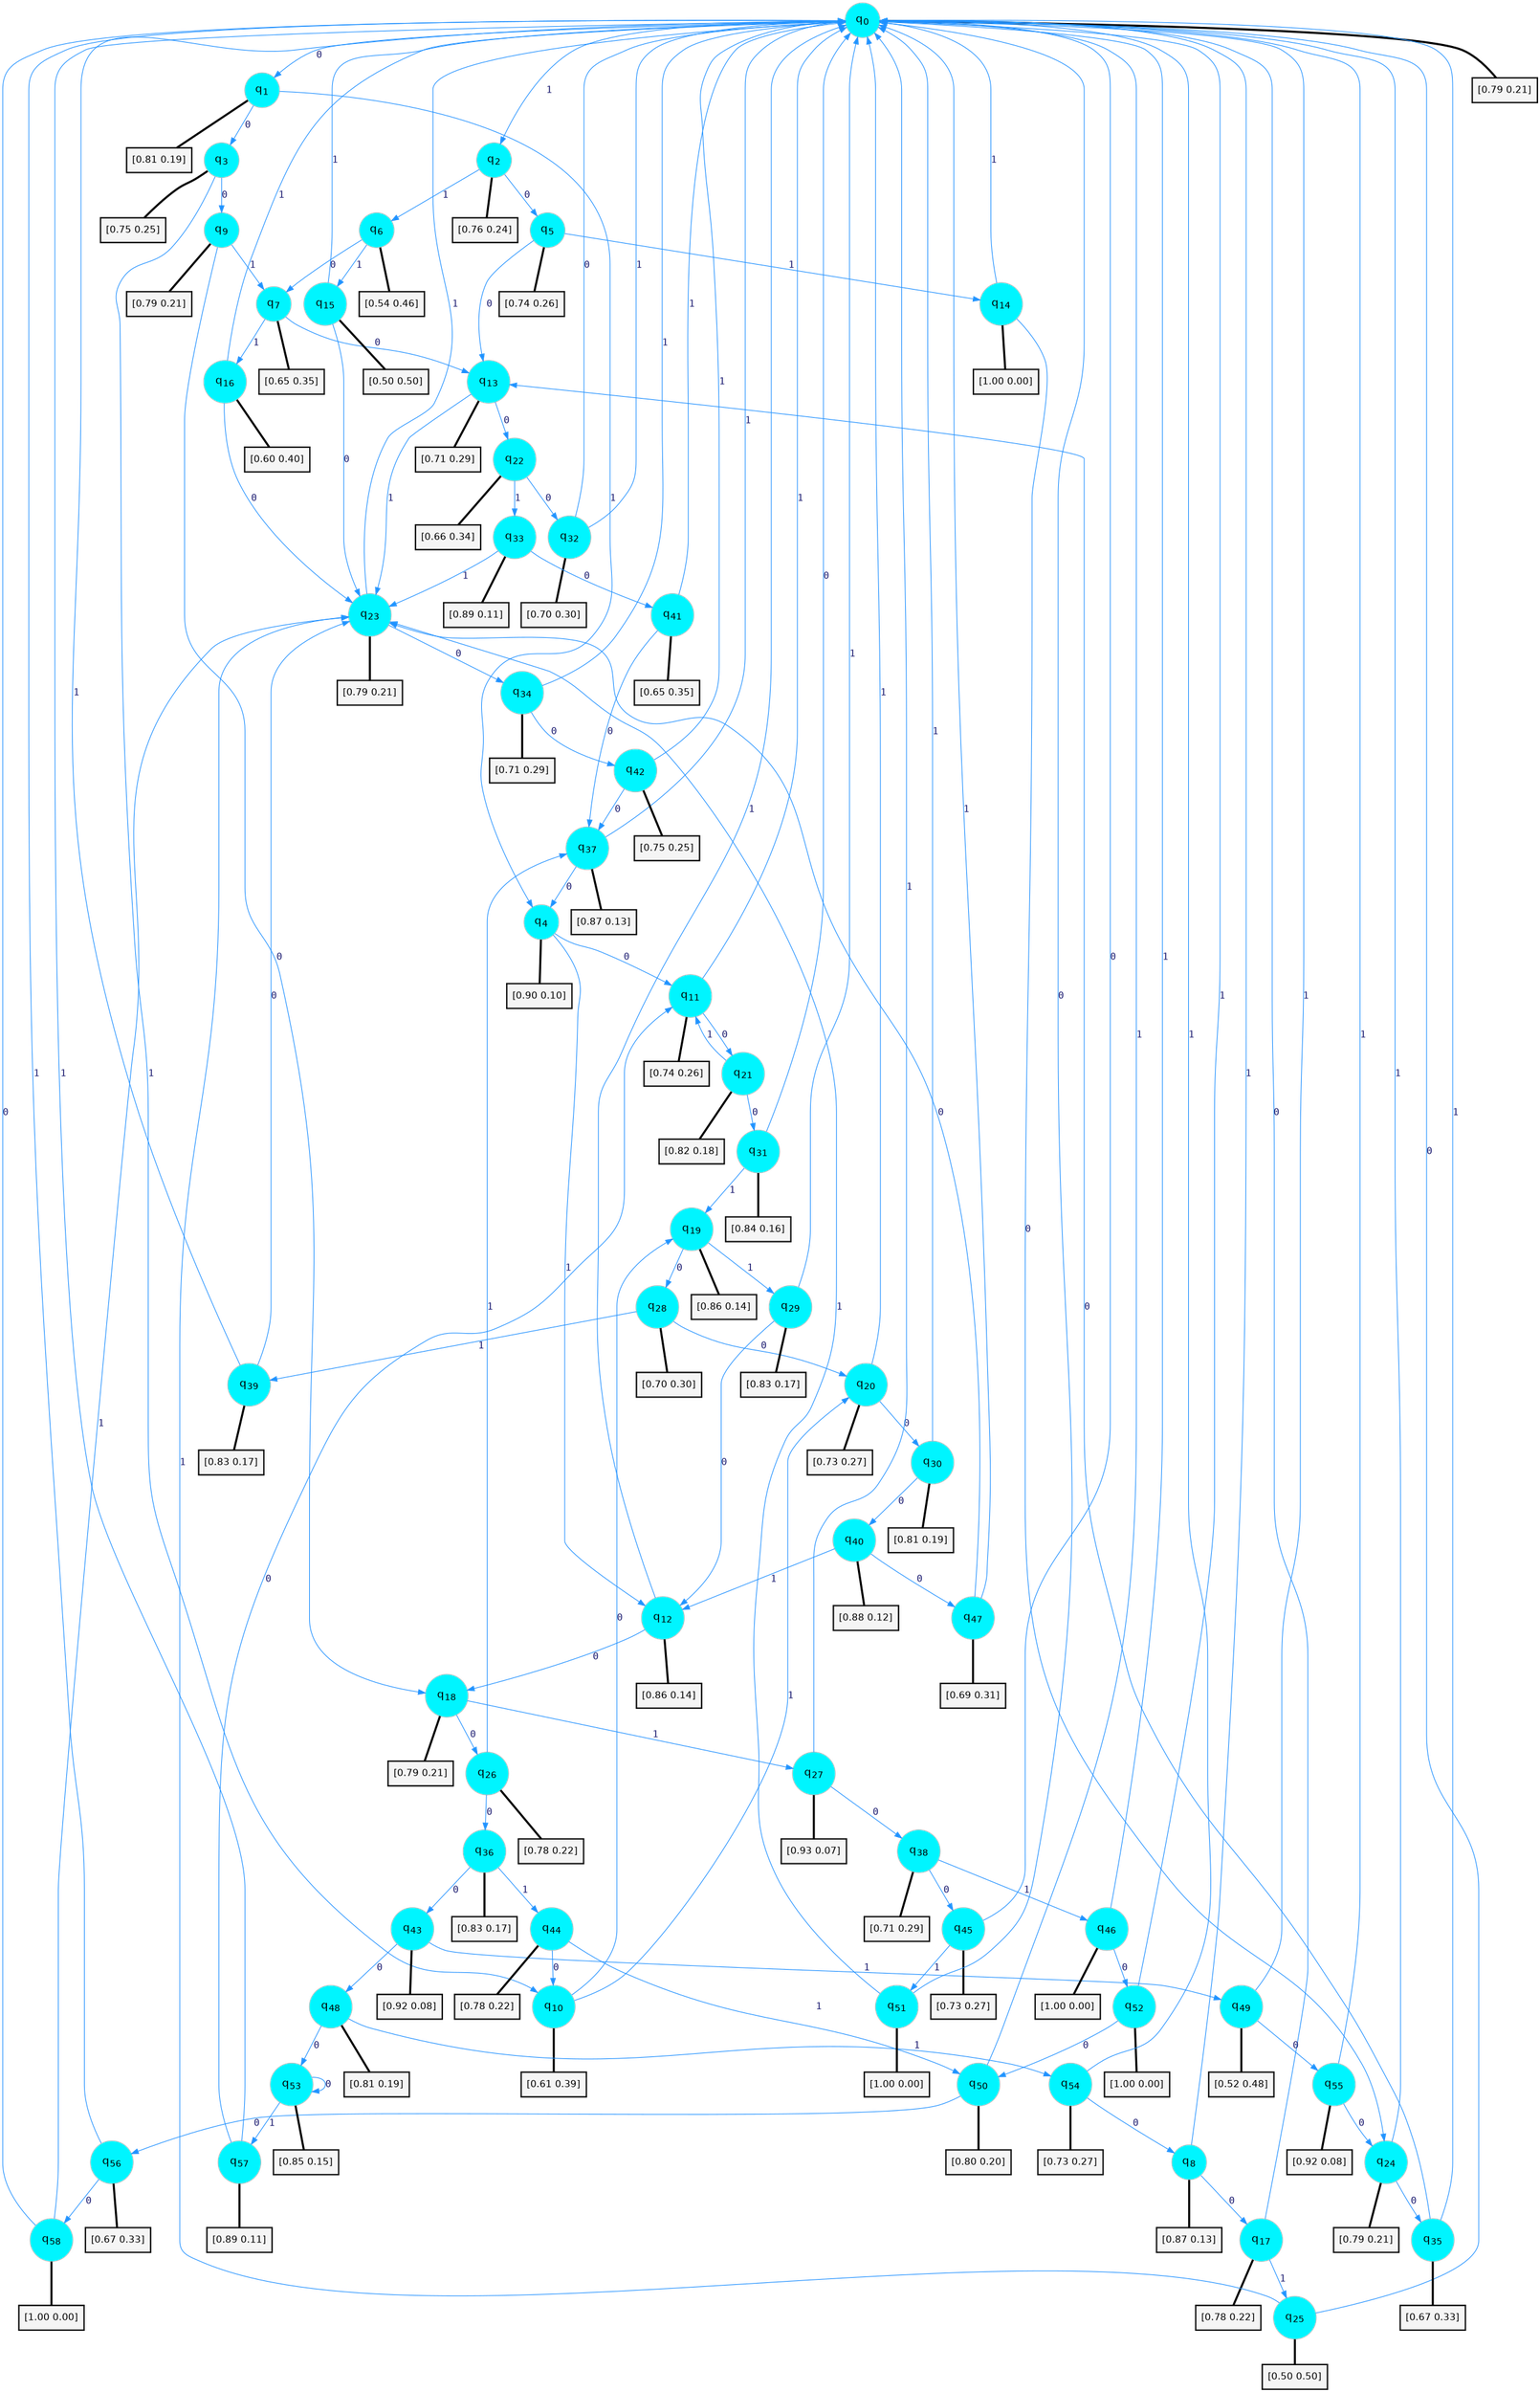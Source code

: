 digraph G {
graph [
bgcolor=transparent, dpi=300, rankdir=TD, size="40,25"];
node [
color=gray, fillcolor=turquoise1, fontcolor=black, fontname=Helvetica, fontsize=16, fontweight=bold, shape=circle, style=filled];
edge [
arrowsize=1, color=dodgerblue1, fontcolor=midnightblue, fontname=courier, fontweight=bold, penwidth=1, style=solid, weight=20];
0[label=<q<SUB>0</SUB>>];
1[label=<q<SUB>1</SUB>>];
2[label=<q<SUB>2</SUB>>];
3[label=<q<SUB>3</SUB>>];
4[label=<q<SUB>4</SUB>>];
5[label=<q<SUB>5</SUB>>];
6[label=<q<SUB>6</SUB>>];
7[label=<q<SUB>7</SUB>>];
8[label=<q<SUB>8</SUB>>];
9[label=<q<SUB>9</SUB>>];
10[label=<q<SUB>10</SUB>>];
11[label=<q<SUB>11</SUB>>];
12[label=<q<SUB>12</SUB>>];
13[label=<q<SUB>13</SUB>>];
14[label=<q<SUB>14</SUB>>];
15[label=<q<SUB>15</SUB>>];
16[label=<q<SUB>16</SUB>>];
17[label=<q<SUB>17</SUB>>];
18[label=<q<SUB>18</SUB>>];
19[label=<q<SUB>19</SUB>>];
20[label=<q<SUB>20</SUB>>];
21[label=<q<SUB>21</SUB>>];
22[label=<q<SUB>22</SUB>>];
23[label=<q<SUB>23</SUB>>];
24[label=<q<SUB>24</SUB>>];
25[label=<q<SUB>25</SUB>>];
26[label=<q<SUB>26</SUB>>];
27[label=<q<SUB>27</SUB>>];
28[label=<q<SUB>28</SUB>>];
29[label=<q<SUB>29</SUB>>];
30[label=<q<SUB>30</SUB>>];
31[label=<q<SUB>31</SUB>>];
32[label=<q<SUB>32</SUB>>];
33[label=<q<SUB>33</SUB>>];
34[label=<q<SUB>34</SUB>>];
35[label=<q<SUB>35</SUB>>];
36[label=<q<SUB>36</SUB>>];
37[label=<q<SUB>37</SUB>>];
38[label=<q<SUB>38</SUB>>];
39[label=<q<SUB>39</SUB>>];
40[label=<q<SUB>40</SUB>>];
41[label=<q<SUB>41</SUB>>];
42[label=<q<SUB>42</SUB>>];
43[label=<q<SUB>43</SUB>>];
44[label=<q<SUB>44</SUB>>];
45[label=<q<SUB>45</SUB>>];
46[label=<q<SUB>46</SUB>>];
47[label=<q<SUB>47</SUB>>];
48[label=<q<SUB>48</SUB>>];
49[label=<q<SUB>49</SUB>>];
50[label=<q<SUB>50</SUB>>];
51[label=<q<SUB>51</SUB>>];
52[label=<q<SUB>52</SUB>>];
53[label=<q<SUB>53</SUB>>];
54[label=<q<SUB>54</SUB>>];
55[label=<q<SUB>55</SUB>>];
56[label=<q<SUB>56</SUB>>];
57[label=<q<SUB>57</SUB>>];
58[label=<q<SUB>58</SUB>>];
59[label="[0.79 0.21]", shape=box,fontcolor=black, fontname=Helvetica, fontsize=14, penwidth=2, fillcolor=whitesmoke,color=black];
60[label="[0.81 0.19]", shape=box,fontcolor=black, fontname=Helvetica, fontsize=14, penwidth=2, fillcolor=whitesmoke,color=black];
61[label="[0.76 0.24]", shape=box,fontcolor=black, fontname=Helvetica, fontsize=14, penwidth=2, fillcolor=whitesmoke,color=black];
62[label="[0.75 0.25]", shape=box,fontcolor=black, fontname=Helvetica, fontsize=14, penwidth=2, fillcolor=whitesmoke,color=black];
63[label="[0.90 0.10]", shape=box,fontcolor=black, fontname=Helvetica, fontsize=14, penwidth=2, fillcolor=whitesmoke,color=black];
64[label="[0.74 0.26]", shape=box,fontcolor=black, fontname=Helvetica, fontsize=14, penwidth=2, fillcolor=whitesmoke,color=black];
65[label="[0.54 0.46]", shape=box,fontcolor=black, fontname=Helvetica, fontsize=14, penwidth=2, fillcolor=whitesmoke,color=black];
66[label="[0.65 0.35]", shape=box,fontcolor=black, fontname=Helvetica, fontsize=14, penwidth=2, fillcolor=whitesmoke,color=black];
67[label="[0.87 0.13]", shape=box,fontcolor=black, fontname=Helvetica, fontsize=14, penwidth=2, fillcolor=whitesmoke,color=black];
68[label="[0.79 0.21]", shape=box,fontcolor=black, fontname=Helvetica, fontsize=14, penwidth=2, fillcolor=whitesmoke,color=black];
69[label="[0.61 0.39]", shape=box,fontcolor=black, fontname=Helvetica, fontsize=14, penwidth=2, fillcolor=whitesmoke,color=black];
70[label="[0.74 0.26]", shape=box,fontcolor=black, fontname=Helvetica, fontsize=14, penwidth=2, fillcolor=whitesmoke,color=black];
71[label="[0.86 0.14]", shape=box,fontcolor=black, fontname=Helvetica, fontsize=14, penwidth=2, fillcolor=whitesmoke,color=black];
72[label="[0.71 0.29]", shape=box,fontcolor=black, fontname=Helvetica, fontsize=14, penwidth=2, fillcolor=whitesmoke,color=black];
73[label="[1.00 0.00]", shape=box,fontcolor=black, fontname=Helvetica, fontsize=14, penwidth=2, fillcolor=whitesmoke,color=black];
74[label="[0.50 0.50]", shape=box,fontcolor=black, fontname=Helvetica, fontsize=14, penwidth=2, fillcolor=whitesmoke,color=black];
75[label="[0.60 0.40]", shape=box,fontcolor=black, fontname=Helvetica, fontsize=14, penwidth=2, fillcolor=whitesmoke,color=black];
76[label="[0.78 0.22]", shape=box,fontcolor=black, fontname=Helvetica, fontsize=14, penwidth=2, fillcolor=whitesmoke,color=black];
77[label="[0.79 0.21]", shape=box,fontcolor=black, fontname=Helvetica, fontsize=14, penwidth=2, fillcolor=whitesmoke,color=black];
78[label="[0.86 0.14]", shape=box,fontcolor=black, fontname=Helvetica, fontsize=14, penwidth=2, fillcolor=whitesmoke,color=black];
79[label="[0.73 0.27]", shape=box,fontcolor=black, fontname=Helvetica, fontsize=14, penwidth=2, fillcolor=whitesmoke,color=black];
80[label="[0.82 0.18]", shape=box,fontcolor=black, fontname=Helvetica, fontsize=14, penwidth=2, fillcolor=whitesmoke,color=black];
81[label="[0.66 0.34]", shape=box,fontcolor=black, fontname=Helvetica, fontsize=14, penwidth=2, fillcolor=whitesmoke,color=black];
82[label="[0.79 0.21]", shape=box,fontcolor=black, fontname=Helvetica, fontsize=14, penwidth=2, fillcolor=whitesmoke,color=black];
83[label="[0.79 0.21]", shape=box,fontcolor=black, fontname=Helvetica, fontsize=14, penwidth=2, fillcolor=whitesmoke,color=black];
84[label="[0.50 0.50]", shape=box,fontcolor=black, fontname=Helvetica, fontsize=14, penwidth=2, fillcolor=whitesmoke,color=black];
85[label="[0.78 0.22]", shape=box,fontcolor=black, fontname=Helvetica, fontsize=14, penwidth=2, fillcolor=whitesmoke,color=black];
86[label="[0.93 0.07]", shape=box,fontcolor=black, fontname=Helvetica, fontsize=14, penwidth=2, fillcolor=whitesmoke,color=black];
87[label="[0.70 0.30]", shape=box,fontcolor=black, fontname=Helvetica, fontsize=14, penwidth=2, fillcolor=whitesmoke,color=black];
88[label="[0.83 0.17]", shape=box,fontcolor=black, fontname=Helvetica, fontsize=14, penwidth=2, fillcolor=whitesmoke,color=black];
89[label="[0.81 0.19]", shape=box,fontcolor=black, fontname=Helvetica, fontsize=14, penwidth=2, fillcolor=whitesmoke,color=black];
90[label="[0.84 0.16]", shape=box,fontcolor=black, fontname=Helvetica, fontsize=14, penwidth=2, fillcolor=whitesmoke,color=black];
91[label="[0.70 0.30]", shape=box,fontcolor=black, fontname=Helvetica, fontsize=14, penwidth=2, fillcolor=whitesmoke,color=black];
92[label="[0.89 0.11]", shape=box,fontcolor=black, fontname=Helvetica, fontsize=14, penwidth=2, fillcolor=whitesmoke,color=black];
93[label="[0.71 0.29]", shape=box,fontcolor=black, fontname=Helvetica, fontsize=14, penwidth=2, fillcolor=whitesmoke,color=black];
94[label="[0.67 0.33]", shape=box,fontcolor=black, fontname=Helvetica, fontsize=14, penwidth=2, fillcolor=whitesmoke,color=black];
95[label="[0.83 0.17]", shape=box,fontcolor=black, fontname=Helvetica, fontsize=14, penwidth=2, fillcolor=whitesmoke,color=black];
96[label="[0.87 0.13]", shape=box,fontcolor=black, fontname=Helvetica, fontsize=14, penwidth=2, fillcolor=whitesmoke,color=black];
97[label="[0.71 0.29]", shape=box,fontcolor=black, fontname=Helvetica, fontsize=14, penwidth=2, fillcolor=whitesmoke,color=black];
98[label="[0.83 0.17]", shape=box,fontcolor=black, fontname=Helvetica, fontsize=14, penwidth=2, fillcolor=whitesmoke,color=black];
99[label="[0.88 0.12]", shape=box,fontcolor=black, fontname=Helvetica, fontsize=14, penwidth=2, fillcolor=whitesmoke,color=black];
100[label="[0.65 0.35]", shape=box,fontcolor=black, fontname=Helvetica, fontsize=14, penwidth=2, fillcolor=whitesmoke,color=black];
101[label="[0.75 0.25]", shape=box,fontcolor=black, fontname=Helvetica, fontsize=14, penwidth=2, fillcolor=whitesmoke,color=black];
102[label="[0.92 0.08]", shape=box,fontcolor=black, fontname=Helvetica, fontsize=14, penwidth=2, fillcolor=whitesmoke,color=black];
103[label="[0.78 0.22]", shape=box,fontcolor=black, fontname=Helvetica, fontsize=14, penwidth=2, fillcolor=whitesmoke,color=black];
104[label="[0.73 0.27]", shape=box,fontcolor=black, fontname=Helvetica, fontsize=14, penwidth=2, fillcolor=whitesmoke,color=black];
105[label="[1.00 0.00]", shape=box,fontcolor=black, fontname=Helvetica, fontsize=14, penwidth=2, fillcolor=whitesmoke,color=black];
106[label="[0.69 0.31]", shape=box,fontcolor=black, fontname=Helvetica, fontsize=14, penwidth=2, fillcolor=whitesmoke,color=black];
107[label="[0.81 0.19]", shape=box,fontcolor=black, fontname=Helvetica, fontsize=14, penwidth=2, fillcolor=whitesmoke,color=black];
108[label="[0.52 0.48]", shape=box,fontcolor=black, fontname=Helvetica, fontsize=14, penwidth=2, fillcolor=whitesmoke,color=black];
109[label="[0.80 0.20]", shape=box,fontcolor=black, fontname=Helvetica, fontsize=14, penwidth=2, fillcolor=whitesmoke,color=black];
110[label="[1.00 0.00]", shape=box,fontcolor=black, fontname=Helvetica, fontsize=14, penwidth=2, fillcolor=whitesmoke,color=black];
111[label="[1.00 0.00]", shape=box,fontcolor=black, fontname=Helvetica, fontsize=14, penwidth=2, fillcolor=whitesmoke,color=black];
112[label="[0.85 0.15]", shape=box,fontcolor=black, fontname=Helvetica, fontsize=14, penwidth=2, fillcolor=whitesmoke,color=black];
113[label="[0.73 0.27]", shape=box,fontcolor=black, fontname=Helvetica, fontsize=14, penwidth=2, fillcolor=whitesmoke,color=black];
114[label="[0.92 0.08]", shape=box,fontcolor=black, fontname=Helvetica, fontsize=14, penwidth=2, fillcolor=whitesmoke,color=black];
115[label="[0.67 0.33]", shape=box,fontcolor=black, fontname=Helvetica, fontsize=14, penwidth=2, fillcolor=whitesmoke,color=black];
116[label="[0.89 0.11]", shape=box,fontcolor=black, fontname=Helvetica, fontsize=14, penwidth=2, fillcolor=whitesmoke,color=black];
117[label="[1.00 0.00]", shape=box,fontcolor=black, fontname=Helvetica, fontsize=14, penwidth=2, fillcolor=whitesmoke,color=black];
0->1 [label=0];
0->2 [label=1];
0->59 [arrowhead=none, penwidth=3,color=black];
1->3 [label=0];
1->4 [label=1];
1->60 [arrowhead=none, penwidth=3,color=black];
2->5 [label=0];
2->6 [label=1];
2->61 [arrowhead=none, penwidth=3,color=black];
3->9 [label=0];
3->10 [label=1];
3->62 [arrowhead=none, penwidth=3,color=black];
4->11 [label=0];
4->12 [label=1];
4->63 [arrowhead=none, penwidth=3,color=black];
5->13 [label=0];
5->14 [label=1];
5->64 [arrowhead=none, penwidth=3,color=black];
6->7 [label=0];
6->15 [label=1];
6->65 [arrowhead=none, penwidth=3,color=black];
7->13 [label=0];
7->16 [label=1];
7->66 [arrowhead=none, penwidth=3,color=black];
8->17 [label=0];
8->0 [label=1];
8->67 [arrowhead=none, penwidth=3,color=black];
9->18 [label=0];
9->7 [label=1];
9->68 [arrowhead=none, penwidth=3,color=black];
10->19 [label=0];
10->20 [label=1];
10->69 [arrowhead=none, penwidth=3,color=black];
11->21 [label=0];
11->0 [label=1];
11->70 [arrowhead=none, penwidth=3,color=black];
12->18 [label=0];
12->0 [label=1];
12->71 [arrowhead=none, penwidth=3,color=black];
13->22 [label=0];
13->23 [label=1];
13->72 [arrowhead=none, penwidth=3,color=black];
14->24 [label=0];
14->0 [label=1];
14->73 [arrowhead=none, penwidth=3,color=black];
15->23 [label=0];
15->0 [label=1];
15->74 [arrowhead=none, penwidth=3,color=black];
16->23 [label=0];
16->0 [label=1];
16->75 [arrowhead=none, penwidth=3,color=black];
17->0 [label=0];
17->25 [label=1];
17->76 [arrowhead=none, penwidth=3,color=black];
18->26 [label=0];
18->27 [label=1];
18->77 [arrowhead=none, penwidth=3,color=black];
19->28 [label=0];
19->29 [label=1];
19->78 [arrowhead=none, penwidth=3,color=black];
20->30 [label=0];
20->0 [label=1];
20->79 [arrowhead=none, penwidth=3,color=black];
21->31 [label=0];
21->11 [label=1];
21->80 [arrowhead=none, penwidth=3,color=black];
22->32 [label=0];
22->33 [label=1];
22->81 [arrowhead=none, penwidth=3,color=black];
23->34 [label=0];
23->0 [label=1];
23->82 [arrowhead=none, penwidth=3,color=black];
24->35 [label=0];
24->0 [label=1];
24->83 [arrowhead=none, penwidth=3,color=black];
25->0 [label=0];
25->23 [label=1];
25->84 [arrowhead=none, penwidth=3,color=black];
26->36 [label=0];
26->37 [label=1];
26->85 [arrowhead=none, penwidth=3,color=black];
27->38 [label=0];
27->0 [label=1];
27->86 [arrowhead=none, penwidth=3,color=black];
28->20 [label=0];
28->39 [label=1];
28->87 [arrowhead=none, penwidth=3,color=black];
29->12 [label=0];
29->0 [label=1];
29->88 [arrowhead=none, penwidth=3,color=black];
30->40 [label=0];
30->0 [label=1];
30->89 [arrowhead=none, penwidth=3,color=black];
31->0 [label=0];
31->19 [label=1];
31->90 [arrowhead=none, penwidth=3,color=black];
32->0 [label=0];
32->0 [label=1];
32->91 [arrowhead=none, penwidth=3,color=black];
33->41 [label=0];
33->23 [label=1];
33->92 [arrowhead=none, penwidth=3,color=black];
34->42 [label=0];
34->0 [label=1];
34->93 [arrowhead=none, penwidth=3,color=black];
35->13 [label=0];
35->0 [label=1];
35->94 [arrowhead=none, penwidth=3,color=black];
36->43 [label=0];
36->44 [label=1];
36->95 [arrowhead=none, penwidth=3,color=black];
37->4 [label=0];
37->0 [label=1];
37->96 [arrowhead=none, penwidth=3,color=black];
38->45 [label=0];
38->46 [label=1];
38->97 [arrowhead=none, penwidth=3,color=black];
39->23 [label=0];
39->0 [label=1];
39->98 [arrowhead=none, penwidth=3,color=black];
40->47 [label=0];
40->12 [label=1];
40->99 [arrowhead=none, penwidth=3,color=black];
41->37 [label=0];
41->0 [label=1];
41->100 [arrowhead=none, penwidth=3,color=black];
42->37 [label=0];
42->0 [label=1];
42->101 [arrowhead=none, penwidth=3,color=black];
43->48 [label=0];
43->49 [label=1];
43->102 [arrowhead=none, penwidth=3,color=black];
44->10 [label=0];
44->50 [label=1];
44->103 [arrowhead=none, penwidth=3,color=black];
45->0 [label=0];
45->51 [label=1];
45->104 [arrowhead=none, penwidth=3,color=black];
46->52 [label=0];
46->0 [label=1];
46->105 [arrowhead=none, penwidth=3,color=black];
47->23 [label=0];
47->0 [label=1];
47->106 [arrowhead=none, penwidth=3,color=black];
48->53 [label=0];
48->54 [label=1];
48->107 [arrowhead=none, penwidth=3,color=black];
49->55 [label=0];
49->0 [label=1];
49->108 [arrowhead=none, penwidth=3,color=black];
50->56 [label=0];
50->0 [label=1];
50->109 [arrowhead=none, penwidth=3,color=black];
51->0 [label=0];
51->23 [label=1];
51->110 [arrowhead=none, penwidth=3,color=black];
52->50 [label=0];
52->0 [label=1];
52->111 [arrowhead=none, penwidth=3,color=black];
53->53 [label=0];
53->57 [label=1];
53->112 [arrowhead=none, penwidth=3,color=black];
54->8 [label=0];
54->0 [label=1];
54->113 [arrowhead=none, penwidth=3,color=black];
55->24 [label=0];
55->0 [label=1];
55->114 [arrowhead=none, penwidth=3,color=black];
56->58 [label=0];
56->0 [label=1];
56->115 [arrowhead=none, penwidth=3,color=black];
57->11 [label=0];
57->0 [label=1];
57->116 [arrowhead=none, penwidth=3,color=black];
58->0 [label=0];
58->23 [label=1];
58->117 [arrowhead=none, penwidth=3,color=black];
}
